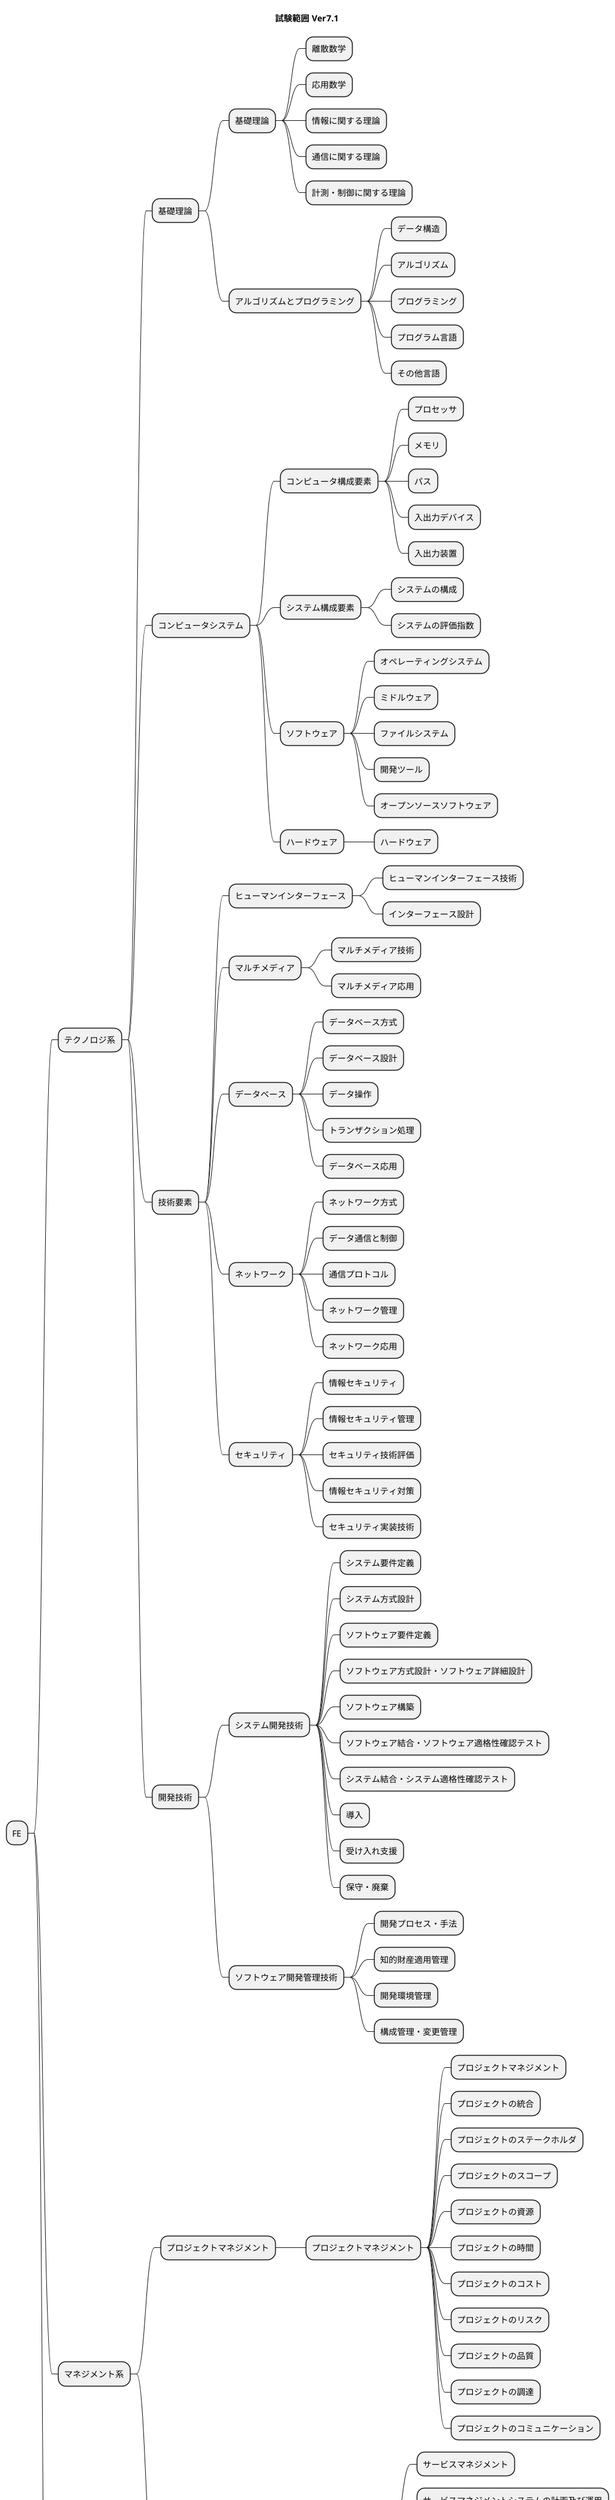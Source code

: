@startmindmap
'https://plantuml.com/mindmap-diagram

caption 基本情報技術者試験
title 試験範囲 Ver7.1

* FE
** テクノロジ系
*** 基礎理論
**** 基礎理論
***** 離散数学
***** 応用数学
***** 情報に関する理論
***** 通信に関する理論
***** 計測・制御に関する理論
**** アルゴリズムとプログラミング
***** データ構造
***** アルゴリズム
***** プログラミング
***** プログラム言語
***** その他言語

*** コンピュータシステム
**** コンピュータ構成要素
***** プロセッサ
***** メモリ
***** パス
***** 入出力デバイス
***** 入出力装置

**** システム構成要素
***** システムの構成
***** システムの評価指数

**** ソフトウェア
***** オペレーティングシステム
***** ミドルウェア
***** ファイルシステム
***** 開発ツール
***** オープンソースソフトウェア

**** ハードウェア
***** ハードウェア

*** 技術要素
**** ヒューマンインターフェース
***** ヒューマンインターフェース技術
***** インターフェース設計

**** マルチメディア
***** マルチメディア技術
***** マルチメディア応用

**** データベース
***** データベース方式
***** データベース設計
***** データ操作
***** トランザクション処理
***** データベース応用

**** ネットワーク
***** ネットワーク方式
***** データ通信と制御
***** 通信プロトコル
***** ネットワーク管理
***** ネットワーク応用

**** セキュリティ
***** 情報セキュリティ
***** 情報セキュリティ管理
***** セキュリティ技術評価
***** 情報セキュリティ対策
***** セキュリティ実装技術

*** 開発技術
**** システム開発技術
***** システム要件定義
***** システム方式設計
***** ソフトウェア要件定義
***** ソフトウェア方式設計・ソフトウェア詳細設計
***** ソフトウェア構築
***** ソフトウェア結合・ソフトウェア適格性確認テスト
***** システム結合・システム適格性確認テスト
***** 導入
***** 受け入れ支援
***** 保守・廃棄

**** ソフトウェア開発管理技術
***** 開発プロセス・手法
***** 知的財産適用管理
***** 開発環境管理
***** 構成管理・変更管理

** マネジメント系
*** プロジェクトマネジメント
**** プロジェクトマネジメント
***** プロジェクトマネジメント
***** プロジェクトの統合
***** プロジェクトのステークホルダ
***** プロジェクトのスコープ
***** プロジェクトの資源
***** プロジェクトの時間
***** プロジェクトのコスト
***** プロジェクトのリスク
***** プロジェクトの品質
***** プロジェクトの調達
***** プロジェクトのコミュニケーション

*** サービスマネジメント
**** サービスマネジメント
***** サービスマネジメント
***** サービスマネジメントシステムの計画及び運用
***** パフォーマンス評価及び改善
***** サービスの運用
***** ファシリティマネジメント

**** システム監査
***** システム監査
***** 内部統制


** ストラテジ系

*** システム戦略
**** システム戦略
***** 情報システム戦略
***** 業務プロセス
***** ソリューションビジネス
***** システム活用促進・評価

**** システム企画
***** システム化計画
***** システム要件定義
***** 調達計画・実施

*** 経営戦略
**** 経営戦略マネジメント
***** 経営戦略手法
***** マーケティング
***** ビジネス戦略と目標・評価
***** 経営管理システム

**** 技術戦略マネジメント
***** 技術開発戦略の立案
***** 技術開発計画

**** ビジネスインダストリ
***** ビジネスシステム
***** エンジニアリングシステム
***** e-ビジネス
***** 民生機器
***** 産業機器

*** 企業と法務
**** 企業活動
***** 経営・組織論
***** OR・IE
***** 会計・財務

**** 法務
***** 知的財産権
***** セキュリティの関連法規
***** 労働関連・取引関連法規
***** その他の法律・ガイドライン・技術者倫理
***** 標準化関連

@endmindmap
